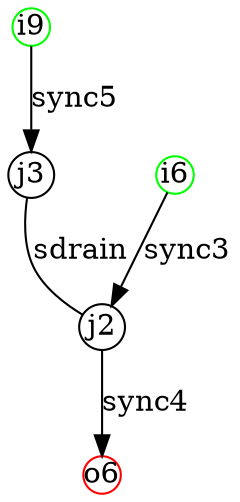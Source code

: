 digraph Synchroniser { 
	node [shape = circle, fixedsize=true, width=0.25, color=green]; i9 i6 ;
	node [shape = circle, fixedsize=true, width=0.25, color=red]; o6 ;
	node [shape = circle, fixedsize=true, width=0.3, color=black]; 
	i6 -> j2[ label = "sync3"];
	j3 -> j2[ label = "sdrain", dir="none"];
	j2 -> o6[ label = "sync4"];
	i9 -> j3[ label = "sync5"];
	}